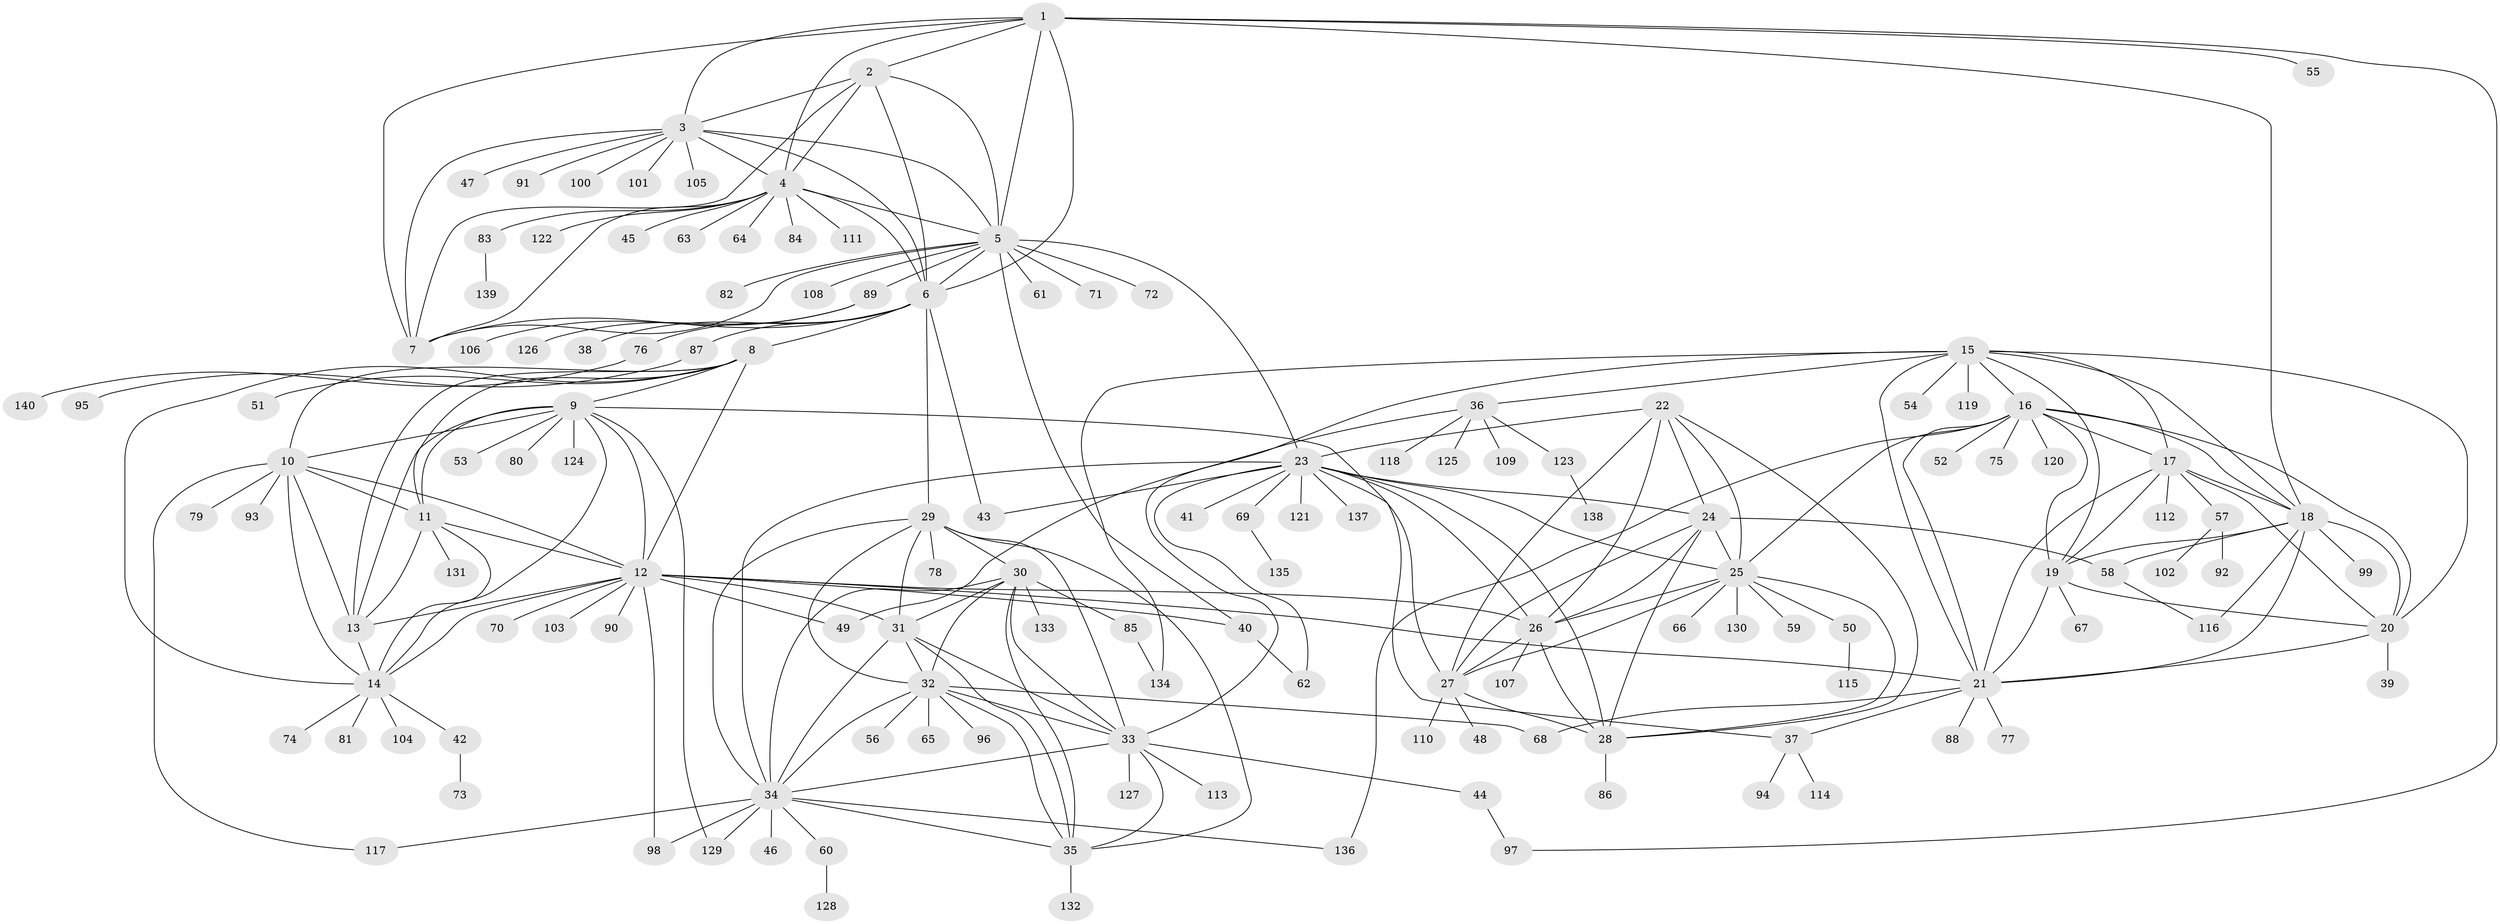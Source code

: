 // coarse degree distribution, {13: 0.018867924528301886, 4: 0.02830188679245283, 8: 0.04716981132075472, 10: 0.03773584905660377, 11: 0.009433962264150943, 9: 0.018867924528301886, 5: 0.04716981132075472, 14: 0.009433962264150943, 7: 0.018867924528301886, 12: 0.009433962264150943, 6: 0.009433962264150943, 3: 0.02830188679245283, 1: 0.5754716981132075, 2: 0.14150943396226415}
// Generated by graph-tools (version 1.1) at 2025/24/03/03/25 07:24:11]
// undirected, 140 vertices, 234 edges
graph export_dot {
graph [start="1"]
  node [color=gray90,style=filled];
  1;
  2;
  3;
  4;
  5;
  6;
  7;
  8;
  9;
  10;
  11;
  12;
  13;
  14;
  15;
  16;
  17;
  18;
  19;
  20;
  21;
  22;
  23;
  24;
  25;
  26;
  27;
  28;
  29;
  30;
  31;
  32;
  33;
  34;
  35;
  36;
  37;
  38;
  39;
  40;
  41;
  42;
  43;
  44;
  45;
  46;
  47;
  48;
  49;
  50;
  51;
  52;
  53;
  54;
  55;
  56;
  57;
  58;
  59;
  60;
  61;
  62;
  63;
  64;
  65;
  66;
  67;
  68;
  69;
  70;
  71;
  72;
  73;
  74;
  75;
  76;
  77;
  78;
  79;
  80;
  81;
  82;
  83;
  84;
  85;
  86;
  87;
  88;
  89;
  90;
  91;
  92;
  93;
  94;
  95;
  96;
  97;
  98;
  99;
  100;
  101;
  102;
  103;
  104;
  105;
  106;
  107;
  108;
  109;
  110;
  111;
  112;
  113;
  114;
  115;
  116;
  117;
  118;
  119;
  120;
  121;
  122;
  123;
  124;
  125;
  126;
  127;
  128;
  129;
  130;
  131;
  132;
  133;
  134;
  135;
  136;
  137;
  138;
  139;
  140;
  1 -- 2;
  1 -- 3;
  1 -- 4;
  1 -- 5;
  1 -- 6;
  1 -- 7;
  1 -- 18;
  1 -- 55;
  1 -- 97;
  2 -- 3;
  2 -- 4;
  2 -- 5;
  2 -- 6;
  2 -- 7;
  3 -- 4;
  3 -- 5;
  3 -- 6;
  3 -- 7;
  3 -- 47;
  3 -- 91;
  3 -- 100;
  3 -- 101;
  3 -- 105;
  4 -- 5;
  4 -- 6;
  4 -- 7;
  4 -- 45;
  4 -- 63;
  4 -- 64;
  4 -- 83;
  4 -- 84;
  4 -- 111;
  4 -- 122;
  5 -- 6;
  5 -- 7;
  5 -- 23;
  5 -- 40;
  5 -- 61;
  5 -- 71;
  5 -- 72;
  5 -- 82;
  5 -- 89;
  5 -- 108;
  6 -- 7;
  6 -- 8;
  6 -- 29;
  6 -- 38;
  6 -- 43;
  6 -- 76;
  6 -- 87;
  8 -- 9;
  8 -- 10;
  8 -- 11;
  8 -- 12;
  8 -- 13;
  8 -- 14;
  8 -- 51;
  9 -- 10;
  9 -- 11;
  9 -- 12;
  9 -- 13;
  9 -- 14;
  9 -- 37;
  9 -- 53;
  9 -- 80;
  9 -- 124;
  9 -- 129;
  10 -- 11;
  10 -- 12;
  10 -- 13;
  10 -- 14;
  10 -- 79;
  10 -- 93;
  10 -- 117;
  11 -- 12;
  11 -- 13;
  11 -- 14;
  11 -- 131;
  12 -- 13;
  12 -- 14;
  12 -- 21;
  12 -- 26;
  12 -- 31;
  12 -- 40;
  12 -- 49;
  12 -- 70;
  12 -- 90;
  12 -- 98;
  12 -- 103;
  13 -- 14;
  14 -- 42;
  14 -- 74;
  14 -- 81;
  14 -- 104;
  15 -- 16;
  15 -- 17;
  15 -- 18;
  15 -- 19;
  15 -- 20;
  15 -- 21;
  15 -- 33;
  15 -- 36;
  15 -- 54;
  15 -- 119;
  15 -- 134;
  16 -- 17;
  16 -- 18;
  16 -- 19;
  16 -- 20;
  16 -- 21;
  16 -- 25;
  16 -- 52;
  16 -- 75;
  16 -- 120;
  16 -- 136;
  17 -- 18;
  17 -- 19;
  17 -- 20;
  17 -- 21;
  17 -- 57;
  17 -- 112;
  18 -- 19;
  18 -- 20;
  18 -- 21;
  18 -- 58;
  18 -- 99;
  18 -- 116;
  19 -- 20;
  19 -- 21;
  19 -- 67;
  20 -- 21;
  20 -- 39;
  21 -- 37;
  21 -- 68;
  21 -- 77;
  21 -- 88;
  22 -- 23;
  22 -- 24;
  22 -- 25;
  22 -- 26;
  22 -- 27;
  22 -- 28;
  23 -- 24;
  23 -- 25;
  23 -- 26;
  23 -- 27;
  23 -- 28;
  23 -- 34;
  23 -- 41;
  23 -- 43;
  23 -- 62;
  23 -- 69;
  23 -- 121;
  23 -- 137;
  24 -- 25;
  24 -- 26;
  24 -- 27;
  24 -- 28;
  24 -- 58;
  25 -- 26;
  25 -- 27;
  25 -- 28;
  25 -- 50;
  25 -- 59;
  25 -- 66;
  25 -- 130;
  26 -- 27;
  26 -- 28;
  26 -- 107;
  27 -- 28;
  27 -- 48;
  27 -- 110;
  28 -- 86;
  29 -- 30;
  29 -- 31;
  29 -- 32;
  29 -- 33;
  29 -- 34;
  29 -- 35;
  29 -- 78;
  30 -- 31;
  30 -- 32;
  30 -- 33;
  30 -- 34;
  30 -- 35;
  30 -- 85;
  30 -- 133;
  31 -- 32;
  31 -- 33;
  31 -- 34;
  31 -- 35;
  32 -- 33;
  32 -- 34;
  32 -- 35;
  32 -- 56;
  32 -- 65;
  32 -- 68;
  32 -- 96;
  33 -- 34;
  33 -- 35;
  33 -- 44;
  33 -- 113;
  33 -- 127;
  34 -- 35;
  34 -- 46;
  34 -- 60;
  34 -- 98;
  34 -- 117;
  34 -- 129;
  34 -- 136;
  35 -- 132;
  36 -- 49;
  36 -- 109;
  36 -- 118;
  36 -- 123;
  36 -- 125;
  37 -- 94;
  37 -- 114;
  40 -- 62;
  42 -- 73;
  44 -- 97;
  50 -- 115;
  57 -- 92;
  57 -- 102;
  58 -- 116;
  60 -- 128;
  69 -- 135;
  76 -- 140;
  83 -- 139;
  85 -- 134;
  87 -- 95;
  89 -- 106;
  89 -- 126;
  123 -- 138;
}
